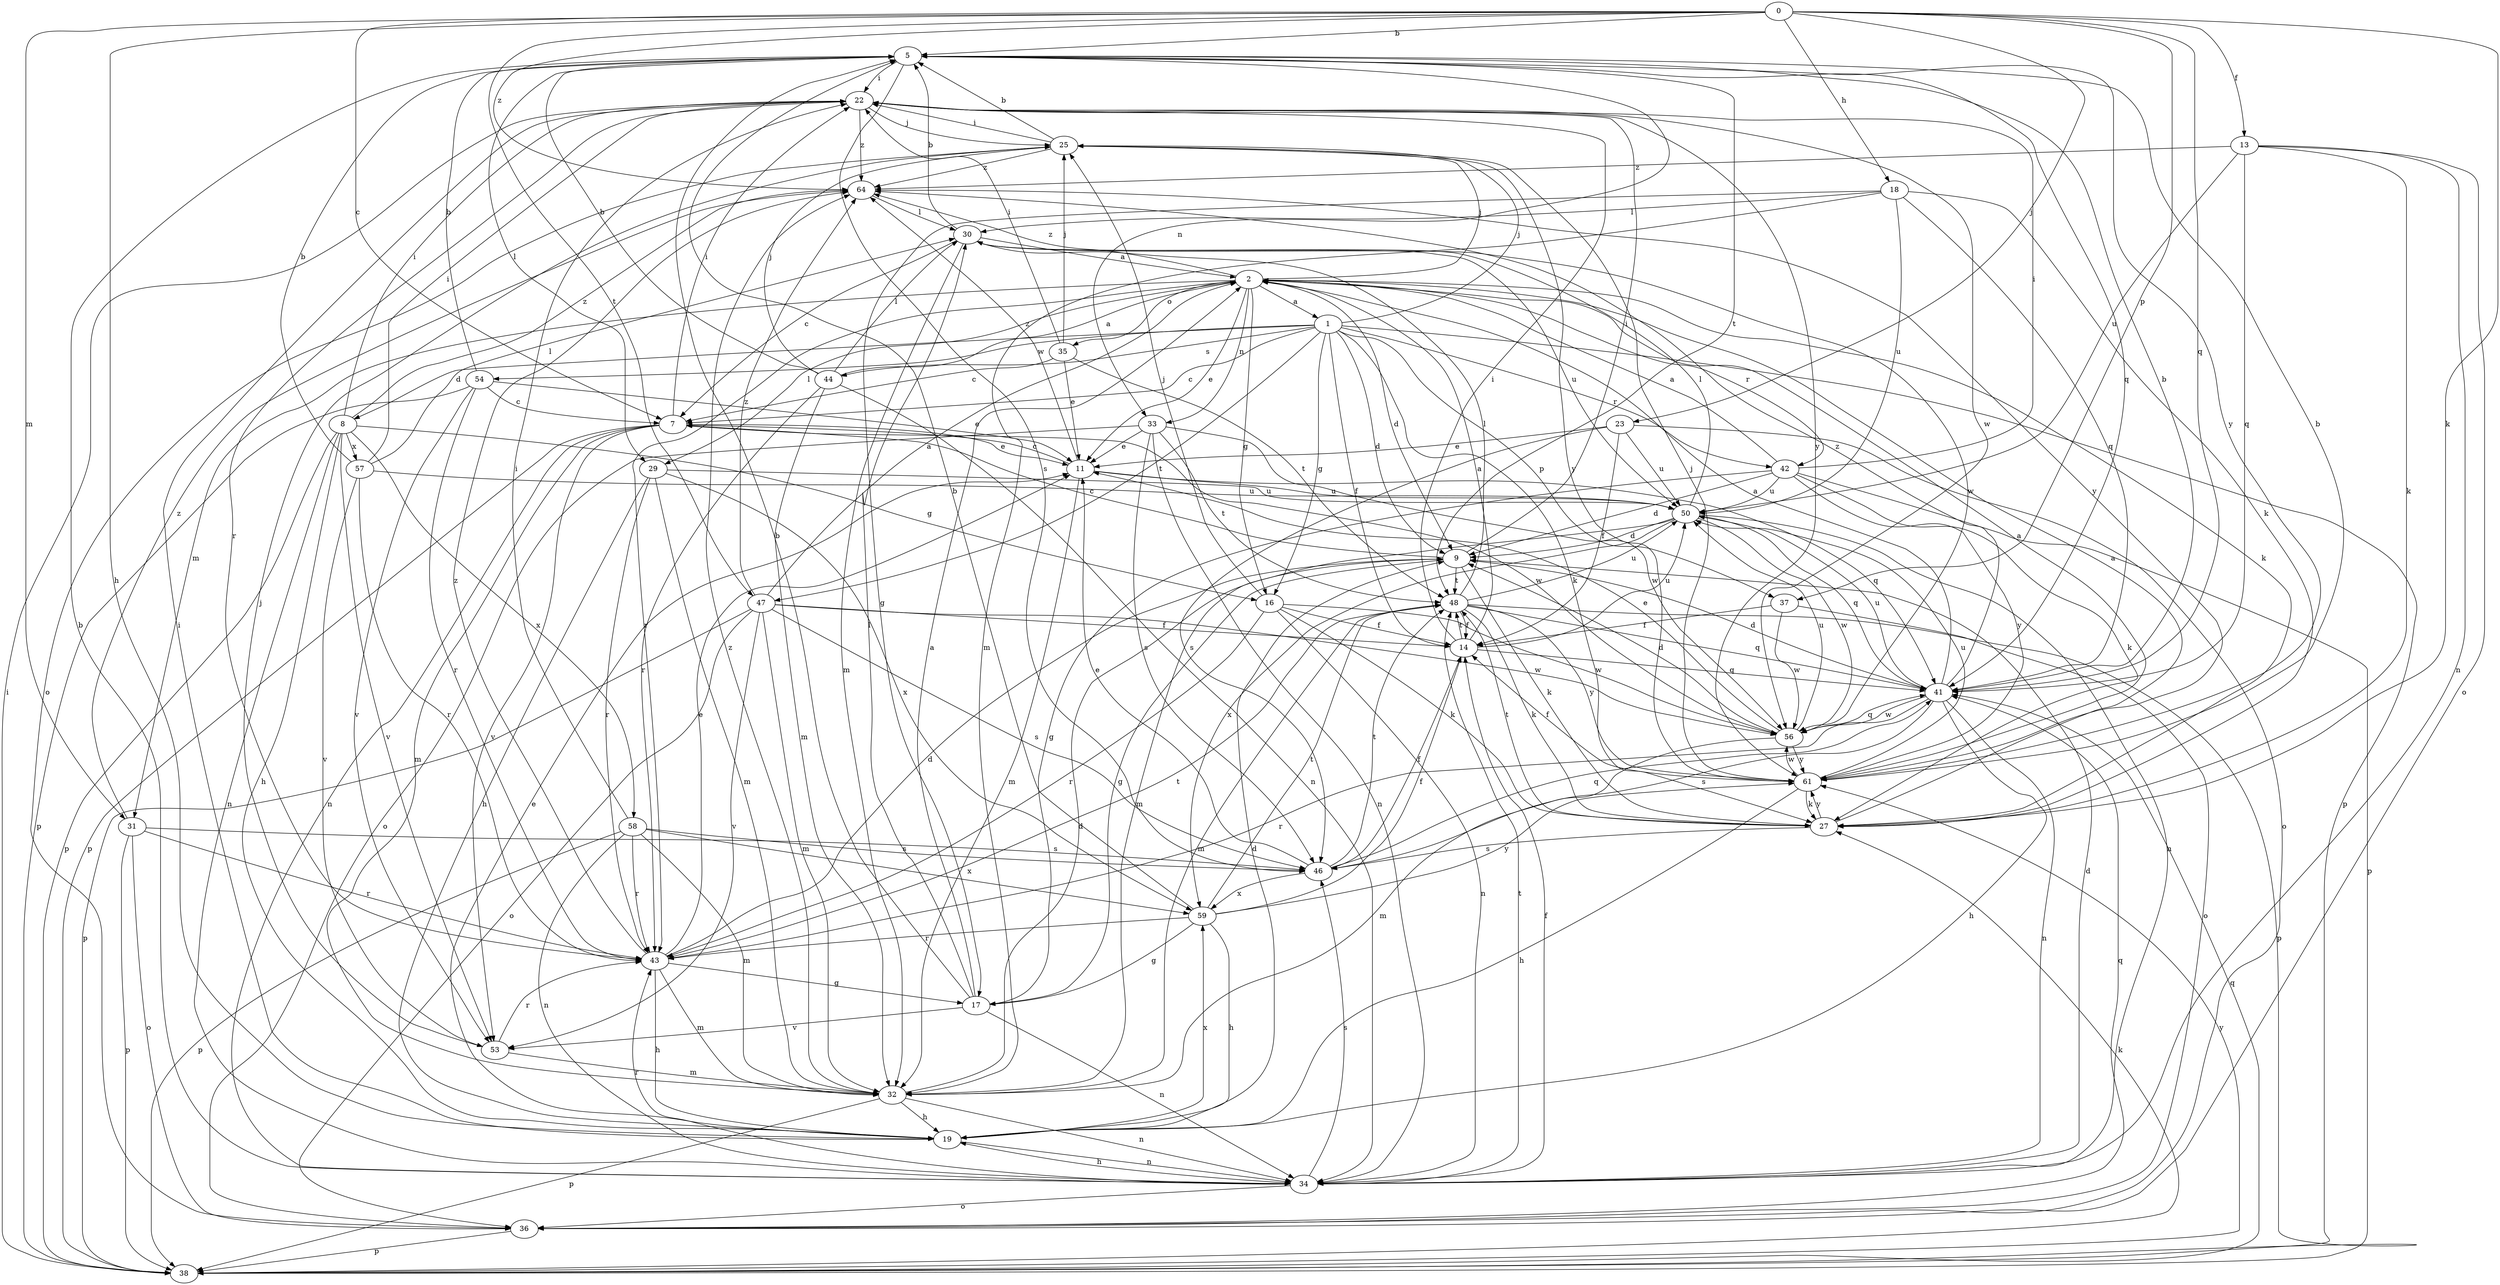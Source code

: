 strict digraph  {
0;
1;
2;
5;
7;
8;
9;
11;
13;
14;
16;
17;
18;
19;
22;
23;
25;
27;
29;
30;
31;
32;
33;
34;
35;
36;
37;
38;
41;
42;
43;
44;
46;
47;
48;
50;
53;
54;
56;
57;
58;
59;
61;
64;
0 -> 5  [label=b];
0 -> 7  [label=c];
0 -> 13  [label=f];
0 -> 18  [label=h];
0 -> 19  [label=h];
0 -> 23  [label=j];
0 -> 27  [label=k];
0 -> 31  [label=m];
0 -> 37  [label=p];
0 -> 41  [label=q];
0 -> 47  [label=t];
0 -> 64  [label=z];
1 -> 7  [label=c];
1 -> 8  [label=d];
1 -> 9  [label=d];
1 -> 14  [label=f];
1 -> 16  [label=g];
1 -> 25  [label=j];
1 -> 27  [label=k];
1 -> 37  [label=p];
1 -> 38  [label=p];
1 -> 42  [label=r];
1 -> 44  [label=s];
1 -> 47  [label=t];
1 -> 54  [label=w];
2 -> 1  [label=a];
2 -> 9  [label=d];
2 -> 11  [label=e];
2 -> 16  [label=g];
2 -> 25  [label=j];
2 -> 27  [label=k];
2 -> 29  [label=l];
2 -> 31  [label=m];
2 -> 33  [label=n];
2 -> 35  [label=o];
2 -> 42  [label=r];
2 -> 43  [label=r];
2 -> 64  [label=z];
5 -> 22  [label=i];
5 -> 29  [label=l];
5 -> 33  [label=n];
5 -> 41  [label=q];
5 -> 46  [label=s];
5 -> 48  [label=t];
5 -> 61  [label=y];
7 -> 11  [label=e];
7 -> 22  [label=i];
7 -> 32  [label=m];
7 -> 34  [label=n];
7 -> 38  [label=p];
7 -> 53  [label=v];
7 -> 56  [label=w];
8 -> 16  [label=g];
8 -> 19  [label=h];
8 -> 22  [label=i];
8 -> 34  [label=n];
8 -> 38  [label=p];
8 -> 53  [label=v];
8 -> 57  [label=x];
8 -> 58  [label=x];
8 -> 64  [label=z];
9 -> 7  [label=c];
9 -> 17  [label=g];
9 -> 22  [label=i];
9 -> 27  [label=k];
9 -> 48  [label=t];
11 -> 7  [label=c];
11 -> 32  [label=m];
11 -> 41  [label=q];
11 -> 50  [label=u];
11 -> 64  [label=z];
13 -> 27  [label=k];
13 -> 34  [label=n];
13 -> 36  [label=o];
13 -> 41  [label=q];
13 -> 50  [label=u];
13 -> 64  [label=z];
14 -> 2  [label=a];
14 -> 22  [label=i];
14 -> 41  [label=q];
14 -> 48  [label=t];
14 -> 50  [label=u];
16 -> 14  [label=f];
16 -> 25  [label=j];
16 -> 27  [label=k];
16 -> 34  [label=n];
16 -> 43  [label=r];
16 -> 56  [label=w];
17 -> 2  [label=a];
17 -> 5  [label=b];
17 -> 30  [label=l];
17 -> 34  [label=n];
17 -> 53  [label=v];
18 -> 17  [label=g];
18 -> 27  [label=k];
18 -> 30  [label=l];
18 -> 32  [label=m];
18 -> 41  [label=q];
18 -> 50  [label=u];
19 -> 9  [label=d];
19 -> 11  [label=e];
19 -> 22  [label=i];
19 -> 34  [label=n];
19 -> 59  [label=x];
22 -> 25  [label=j];
22 -> 43  [label=r];
22 -> 56  [label=w];
22 -> 61  [label=y];
22 -> 64  [label=z];
23 -> 11  [label=e];
23 -> 14  [label=f];
23 -> 36  [label=o];
23 -> 46  [label=s];
23 -> 50  [label=u];
25 -> 5  [label=b];
25 -> 22  [label=i];
25 -> 36  [label=o];
25 -> 61  [label=y];
25 -> 64  [label=z];
27 -> 2  [label=a];
27 -> 46  [label=s];
27 -> 48  [label=t];
27 -> 61  [label=y];
29 -> 19  [label=h];
29 -> 32  [label=m];
29 -> 43  [label=r];
29 -> 50  [label=u];
29 -> 59  [label=x];
30 -> 2  [label=a];
30 -> 5  [label=b];
30 -> 7  [label=c];
30 -> 32  [label=m];
30 -> 50  [label=u];
30 -> 56  [label=w];
31 -> 36  [label=o];
31 -> 38  [label=p];
31 -> 43  [label=r];
31 -> 46  [label=s];
31 -> 64  [label=z];
32 -> 9  [label=d];
32 -> 19  [label=h];
32 -> 34  [label=n];
32 -> 38  [label=p];
32 -> 64  [label=z];
33 -> 11  [label=e];
33 -> 34  [label=n];
33 -> 36  [label=o];
33 -> 46  [label=s];
33 -> 48  [label=t];
33 -> 56  [label=w];
34 -> 5  [label=b];
34 -> 9  [label=d];
34 -> 14  [label=f];
34 -> 19  [label=h];
34 -> 36  [label=o];
34 -> 43  [label=r];
34 -> 46  [label=s];
34 -> 48  [label=t];
35 -> 7  [label=c];
35 -> 11  [label=e];
35 -> 22  [label=i];
35 -> 25  [label=j];
35 -> 48  [label=t];
36 -> 38  [label=p];
36 -> 41  [label=q];
37 -> 14  [label=f];
37 -> 36  [label=o];
37 -> 56  [label=w];
38 -> 22  [label=i];
38 -> 27  [label=k];
38 -> 41  [label=q];
38 -> 61  [label=y];
41 -> 2  [label=a];
41 -> 5  [label=b];
41 -> 9  [label=d];
41 -> 19  [label=h];
41 -> 34  [label=n];
41 -> 43  [label=r];
41 -> 46  [label=s];
41 -> 50  [label=u];
41 -> 56  [label=w];
41 -> 64  [label=z];
42 -> 2  [label=a];
42 -> 9  [label=d];
42 -> 17  [label=g];
42 -> 22  [label=i];
42 -> 27  [label=k];
42 -> 38  [label=p];
42 -> 50  [label=u];
42 -> 61  [label=y];
43 -> 9  [label=d];
43 -> 11  [label=e];
43 -> 17  [label=g];
43 -> 19  [label=h];
43 -> 32  [label=m];
43 -> 48  [label=t];
43 -> 64  [label=z];
44 -> 2  [label=a];
44 -> 5  [label=b];
44 -> 25  [label=j];
44 -> 30  [label=l];
44 -> 32  [label=m];
44 -> 34  [label=n];
44 -> 43  [label=r];
46 -> 11  [label=e];
46 -> 14  [label=f];
46 -> 41  [label=q];
46 -> 48  [label=t];
46 -> 59  [label=x];
47 -> 2  [label=a];
47 -> 14  [label=f];
47 -> 32  [label=m];
47 -> 36  [label=o];
47 -> 38  [label=p];
47 -> 46  [label=s];
47 -> 53  [label=v];
47 -> 56  [label=w];
47 -> 64  [label=z];
48 -> 14  [label=f];
48 -> 27  [label=k];
48 -> 30  [label=l];
48 -> 32  [label=m];
48 -> 38  [label=p];
48 -> 41  [label=q];
48 -> 50  [label=u];
48 -> 61  [label=y];
50 -> 9  [label=d];
50 -> 30  [label=l];
50 -> 32  [label=m];
50 -> 34  [label=n];
50 -> 41  [label=q];
50 -> 56  [label=w];
50 -> 59  [label=x];
53 -> 25  [label=j];
53 -> 32  [label=m];
53 -> 43  [label=r];
54 -> 5  [label=b];
54 -> 7  [label=c];
54 -> 11  [label=e];
54 -> 38  [label=p];
54 -> 43  [label=r];
54 -> 53  [label=v];
56 -> 9  [label=d];
56 -> 11  [label=e];
56 -> 32  [label=m];
56 -> 41  [label=q];
56 -> 50  [label=u];
56 -> 61  [label=y];
57 -> 5  [label=b];
57 -> 22  [label=i];
57 -> 30  [label=l];
57 -> 43  [label=r];
57 -> 50  [label=u];
57 -> 53  [label=v];
58 -> 22  [label=i];
58 -> 32  [label=m];
58 -> 34  [label=n];
58 -> 38  [label=p];
58 -> 43  [label=r];
58 -> 46  [label=s];
58 -> 59  [label=x];
59 -> 5  [label=b];
59 -> 14  [label=f];
59 -> 17  [label=g];
59 -> 19  [label=h];
59 -> 43  [label=r];
59 -> 48  [label=t];
59 -> 61  [label=y];
61 -> 2  [label=a];
61 -> 5  [label=b];
61 -> 14  [label=f];
61 -> 19  [label=h];
61 -> 25  [label=j];
61 -> 27  [label=k];
61 -> 50  [label=u];
61 -> 56  [label=w];
64 -> 30  [label=l];
64 -> 61  [label=y];
}
